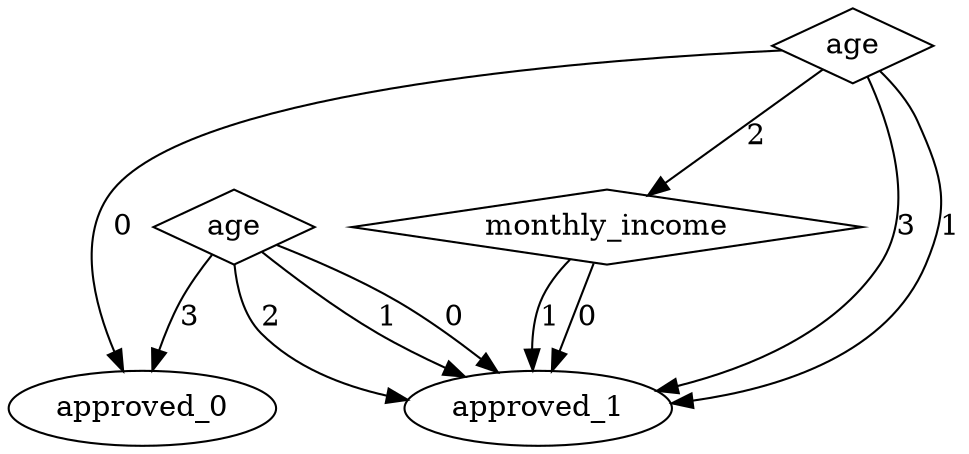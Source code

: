 digraph {
node [label=approved_0,style=""] approved_0
node [label=approved_1,style=""] approved_1
node [label=approved_1,style=""] approved_1
node [label=approved_1,style=""] approved_1
node [label=approved_1,style=""] approved_1
node [label=approved_1,style=""] approved_1
node [label=approved_1,style=""] approved_1
node [label=approved_1,style=""] approved_1
node [label=approved_0,style=""] approved_0
node [label=age,shape="diamond",style=""] 2
node [label=monthly_income,shape="diamond",style=""] 1
node [label=age,shape="diamond",style=""] 0

2 -> approved_0 [label="3"]
2 -> approved_1 [label="2"]
2 -> approved_1 [label="1"]
2 -> approved_1 [label="0"]
1 -> approved_1 [label="1"]
1 -> approved_1 [label="0"]
0 -> approved_1 [label="3"]
0 -> 1 [label="2"]
0 -> approved_1 [label="1"]
0 -> approved_0 [label="0"]
}